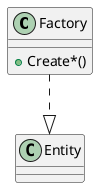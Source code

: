@startuml PM_Model_DesignPattern_Factory
' PM: Design Pattern Factory Model
class Factory {
    +Create*()
}

Factory ..|> Entity
@enduml